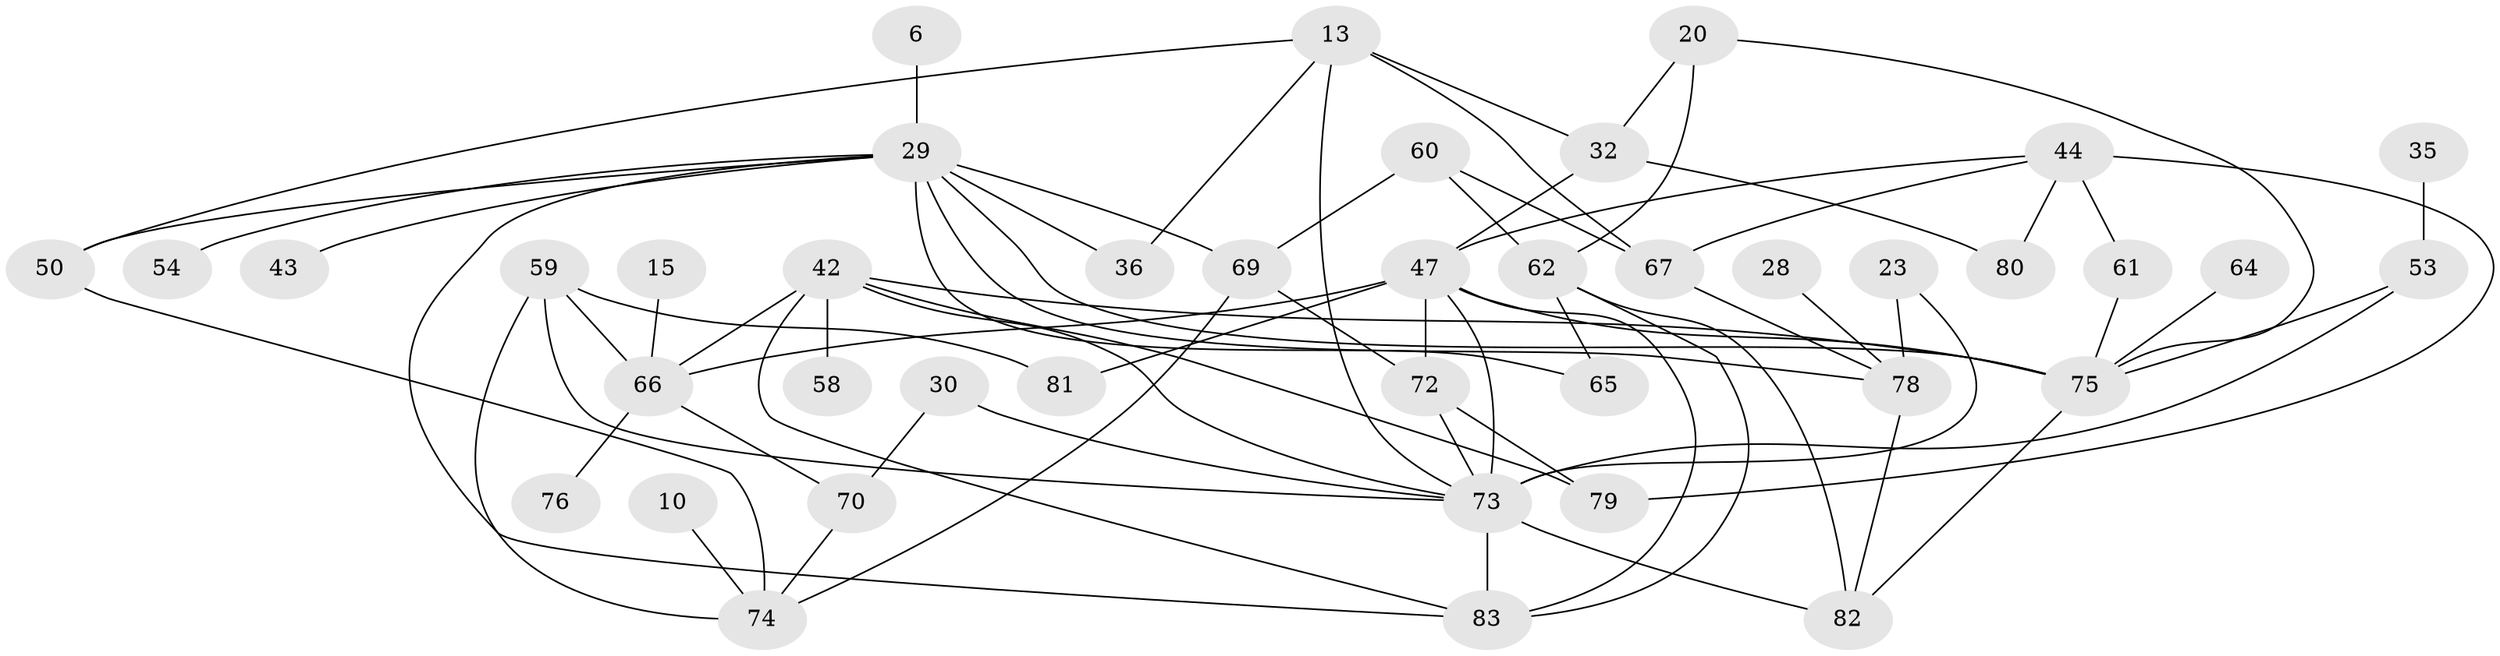// original degree distribution, {4: 0.1686746987951807, 5: 0.14457831325301204, 3: 0.2289156626506024, 1: 0.1927710843373494, 2: 0.1686746987951807, 6: 0.08433734939759036, 7: 0.012048192771084338}
// Generated by graph-tools (version 1.1) at 2025/40/03/09/25 04:40:31]
// undirected, 41 vertices, 72 edges
graph export_dot {
graph [start="1"]
  node [color=gray90,style=filled];
  6;
  10;
  13 [super="+11"];
  15;
  20;
  23;
  28;
  29 [super="+1+24"];
  30;
  32;
  35;
  36;
  42 [super="+2"];
  43;
  44;
  47 [super="+14+27"];
  50;
  53 [super="+40"];
  54;
  58;
  59;
  60 [super="+33"];
  61;
  62;
  64;
  65 [super="+21+39+63"];
  66 [super="+38"];
  67;
  69 [super="+17"];
  70;
  72;
  73 [super="+34+68+49+55"];
  74 [super="+57"];
  75 [super="+31+37+46"];
  76;
  78 [super="+51+52+71"];
  79 [super="+77"];
  80 [super="+48"];
  81;
  82 [super="+56"];
  83 [super="+3"];
  6 -- 29;
  10 -- 74;
  13 -- 32 [weight=2];
  13 -- 36;
  13 -- 50;
  13 -- 73 [weight=2];
  13 -- 67;
  15 -- 66;
  20 -- 32;
  20 -- 62;
  20 -- 75;
  23 -- 73;
  23 -- 78;
  28 -- 78;
  29 -- 36;
  29 -- 83 [weight=2];
  29 -- 75;
  29 -- 78 [weight=2];
  29 -- 50;
  29 -- 54;
  29 -- 43;
  29 -- 69;
  29 -- 65;
  30 -- 70;
  30 -- 73;
  32 -- 47 [weight=3];
  32 -- 80;
  35 -- 53;
  42 -- 58;
  42 -- 66 [weight=2];
  42 -- 75 [weight=2];
  42 -- 83;
  42 -- 79;
  42 -- 73;
  44 -- 47;
  44 -- 61;
  44 -- 67;
  44 -- 79 [weight=2];
  44 -- 80;
  47 -- 72 [weight=2];
  47 -- 83;
  47 -- 81;
  47 -- 66;
  47 -- 75 [weight=2];
  47 -- 73 [weight=3];
  50 -- 74;
  53 -- 75 [weight=2];
  53 -- 73 [weight=2];
  59 -- 66;
  59 -- 74 [weight=2];
  59 -- 81;
  59 -- 73;
  60 -- 62;
  60 -- 67 [weight=2];
  60 -- 69;
  61 -- 75;
  62 -- 65;
  62 -- 83 [weight=2];
  62 -- 82;
  64 -- 75;
  66 -- 70;
  66 -- 76;
  67 -- 78;
  69 -- 72;
  69 -- 74;
  70 -- 74 [weight=2];
  72 -- 73;
  72 -- 79;
  73 -- 82;
  73 -- 83;
  75 -- 82;
  78 -- 82;
}
